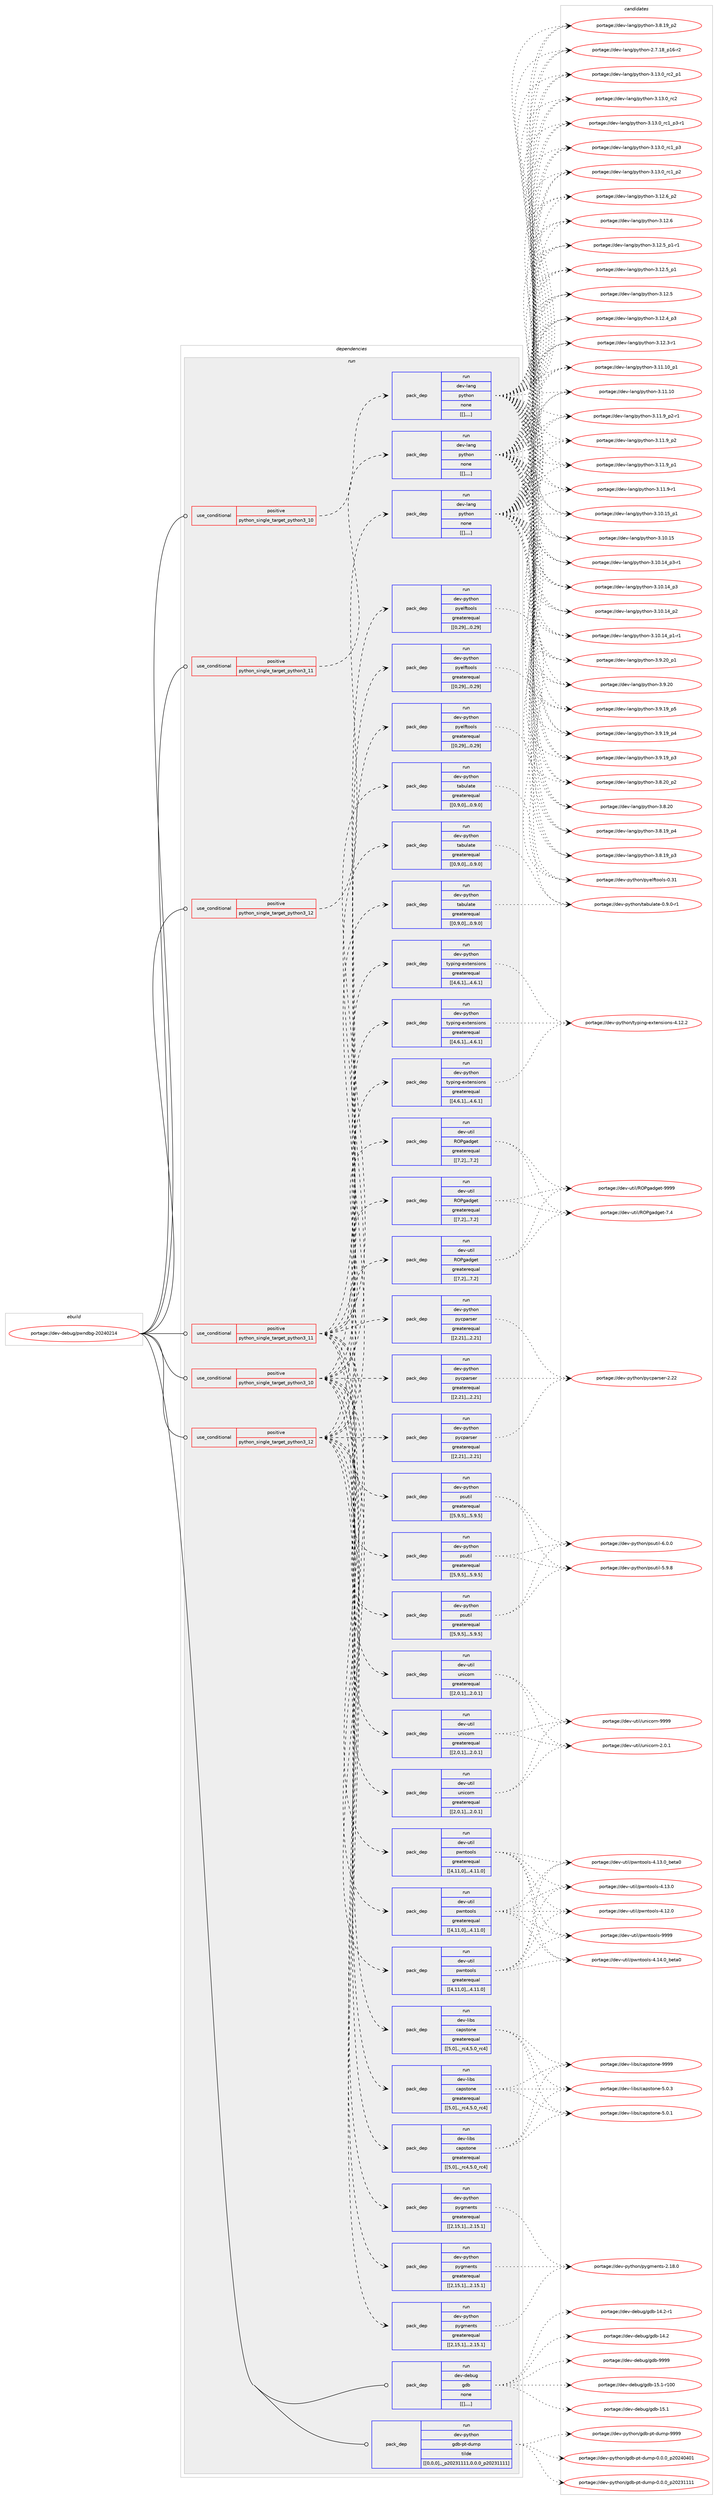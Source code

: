 digraph prolog {

# *************
# Graph options
# *************

newrank=true;
concentrate=true;
compound=true;
graph [rankdir=LR,fontname=Helvetica,fontsize=10,ranksep=1.5];#, ranksep=2.5, nodesep=0.2];
edge  [arrowhead=vee];
node  [fontname=Helvetica,fontsize=10];

# **********
# The ebuild
# **********

subgraph cluster_leftcol {
color=gray;
label=<<i>ebuild</i>>;
id [label="portage://dev-debug/pwndbg-20240214", color=red, width=4, href="../dev-debug/pwndbg-20240214.svg"];
}

# ****************
# The dependencies
# ****************

subgraph cluster_midcol {
color=gray;
label=<<i>dependencies</i>>;
subgraph cluster_compile {
fillcolor="#eeeeee";
style=filled;
label=<<i>compile</i>>;
}
subgraph cluster_compileandrun {
fillcolor="#eeeeee";
style=filled;
label=<<i>compile and run</i>>;
}
subgraph cluster_run {
fillcolor="#eeeeee";
style=filled;
label=<<i>run</i>>;
subgraph cond19862 {
dependency72910 [label=<<TABLE BORDER="0" CELLBORDER="1" CELLSPACING="0" CELLPADDING="4"><TR><TD ROWSPAN="3" CELLPADDING="10">use_conditional</TD></TR><TR><TD>positive</TD></TR><TR><TD>python_single_target_python3_10</TD></TR></TABLE>>, shape=none, color=red];
subgraph pack52104 {
dependency72911 [label=<<TABLE BORDER="0" CELLBORDER="1" CELLSPACING="0" CELLPADDING="4" WIDTH="220"><TR><TD ROWSPAN="6" CELLPADDING="30">pack_dep</TD></TR><TR><TD WIDTH="110">run</TD></TR><TR><TD>dev-lang</TD></TR><TR><TD>python</TD></TR><TR><TD>none</TD></TR><TR><TD>[[],,,,]</TD></TR></TABLE>>, shape=none, color=blue];
}
dependency72910:e -> dependency72911:w [weight=20,style="dashed",arrowhead="vee"];
}
id:e -> dependency72910:w [weight=20,style="solid",arrowhead="odot"];
subgraph cond19863 {
dependency72912 [label=<<TABLE BORDER="0" CELLBORDER="1" CELLSPACING="0" CELLPADDING="4"><TR><TD ROWSPAN="3" CELLPADDING="10">use_conditional</TD></TR><TR><TD>positive</TD></TR><TR><TD>python_single_target_python3_10</TD></TR></TABLE>>, shape=none, color=red];
subgraph pack52105 {
dependency72913 [label=<<TABLE BORDER="0" CELLBORDER="1" CELLSPACING="0" CELLPADDING="4" WIDTH="220"><TR><TD ROWSPAN="6" CELLPADDING="30">pack_dep</TD></TR><TR><TD WIDTH="110">run</TD></TR><TR><TD>dev-libs</TD></TR><TR><TD>capstone</TD></TR><TR><TD>greaterequal</TD></TR><TR><TD>[[5,0],,_rc4,5.0_rc4]</TD></TR></TABLE>>, shape=none, color=blue];
}
dependency72912:e -> dependency72913:w [weight=20,style="dashed",arrowhead="vee"];
subgraph pack52106 {
dependency72914 [label=<<TABLE BORDER="0" CELLBORDER="1" CELLSPACING="0" CELLPADDING="4" WIDTH="220"><TR><TD ROWSPAN="6" CELLPADDING="30">pack_dep</TD></TR><TR><TD WIDTH="110">run</TD></TR><TR><TD>dev-python</TD></TR><TR><TD>psutil</TD></TR><TR><TD>greaterequal</TD></TR><TR><TD>[[5,9,5],,,5.9.5]</TD></TR></TABLE>>, shape=none, color=blue];
}
dependency72912:e -> dependency72914:w [weight=20,style="dashed",arrowhead="vee"];
subgraph pack52107 {
dependency72915 [label=<<TABLE BORDER="0" CELLBORDER="1" CELLSPACING="0" CELLPADDING="4" WIDTH="220"><TR><TD ROWSPAN="6" CELLPADDING="30">pack_dep</TD></TR><TR><TD WIDTH="110">run</TD></TR><TR><TD>dev-python</TD></TR><TR><TD>pycparser</TD></TR><TR><TD>greaterequal</TD></TR><TR><TD>[[2,21],,,2.21]</TD></TR></TABLE>>, shape=none, color=blue];
}
dependency72912:e -> dependency72915:w [weight=20,style="dashed",arrowhead="vee"];
subgraph pack52108 {
dependency72916 [label=<<TABLE BORDER="0" CELLBORDER="1" CELLSPACING="0" CELLPADDING="4" WIDTH="220"><TR><TD ROWSPAN="6" CELLPADDING="30">pack_dep</TD></TR><TR><TD WIDTH="110">run</TD></TR><TR><TD>dev-python</TD></TR><TR><TD>pyelftools</TD></TR><TR><TD>greaterequal</TD></TR><TR><TD>[[0,29],,,0.29]</TD></TR></TABLE>>, shape=none, color=blue];
}
dependency72912:e -> dependency72916:w [weight=20,style="dashed",arrowhead="vee"];
subgraph pack52109 {
dependency72917 [label=<<TABLE BORDER="0" CELLBORDER="1" CELLSPACING="0" CELLPADDING="4" WIDTH="220"><TR><TD ROWSPAN="6" CELLPADDING="30">pack_dep</TD></TR><TR><TD WIDTH="110">run</TD></TR><TR><TD>dev-python</TD></TR><TR><TD>pygments</TD></TR><TR><TD>greaterequal</TD></TR><TR><TD>[[2,15,1],,,2.15.1]</TD></TR></TABLE>>, shape=none, color=blue];
}
dependency72912:e -> dependency72917:w [weight=20,style="dashed",arrowhead="vee"];
subgraph pack52110 {
dependency72918 [label=<<TABLE BORDER="0" CELLBORDER="1" CELLSPACING="0" CELLPADDING="4" WIDTH="220"><TR><TD ROWSPAN="6" CELLPADDING="30">pack_dep</TD></TR><TR><TD WIDTH="110">run</TD></TR><TR><TD>dev-python</TD></TR><TR><TD>tabulate</TD></TR><TR><TD>greaterequal</TD></TR><TR><TD>[[0,9,0],,,0.9.0]</TD></TR></TABLE>>, shape=none, color=blue];
}
dependency72912:e -> dependency72918:w [weight=20,style="dashed",arrowhead="vee"];
subgraph pack52111 {
dependency72919 [label=<<TABLE BORDER="0" CELLBORDER="1" CELLSPACING="0" CELLPADDING="4" WIDTH="220"><TR><TD ROWSPAN="6" CELLPADDING="30">pack_dep</TD></TR><TR><TD WIDTH="110">run</TD></TR><TR><TD>dev-python</TD></TR><TR><TD>typing-extensions</TD></TR><TR><TD>greaterequal</TD></TR><TR><TD>[[4,6,1],,,4.6.1]</TD></TR></TABLE>>, shape=none, color=blue];
}
dependency72912:e -> dependency72919:w [weight=20,style="dashed",arrowhead="vee"];
subgraph pack52112 {
dependency72920 [label=<<TABLE BORDER="0" CELLBORDER="1" CELLSPACING="0" CELLPADDING="4" WIDTH="220"><TR><TD ROWSPAN="6" CELLPADDING="30">pack_dep</TD></TR><TR><TD WIDTH="110">run</TD></TR><TR><TD>dev-util</TD></TR><TR><TD>pwntools</TD></TR><TR><TD>greaterequal</TD></TR><TR><TD>[[4,11,0],,,4.11.0]</TD></TR></TABLE>>, shape=none, color=blue];
}
dependency72912:e -> dependency72920:w [weight=20,style="dashed",arrowhead="vee"];
subgraph pack52113 {
dependency72921 [label=<<TABLE BORDER="0" CELLBORDER="1" CELLSPACING="0" CELLPADDING="4" WIDTH="220"><TR><TD ROWSPAN="6" CELLPADDING="30">pack_dep</TD></TR><TR><TD WIDTH="110">run</TD></TR><TR><TD>dev-util</TD></TR><TR><TD>ROPgadget</TD></TR><TR><TD>greaterequal</TD></TR><TR><TD>[[7,2],,,7.2]</TD></TR></TABLE>>, shape=none, color=blue];
}
dependency72912:e -> dependency72921:w [weight=20,style="dashed",arrowhead="vee"];
subgraph pack52114 {
dependency72922 [label=<<TABLE BORDER="0" CELLBORDER="1" CELLSPACING="0" CELLPADDING="4" WIDTH="220"><TR><TD ROWSPAN="6" CELLPADDING="30">pack_dep</TD></TR><TR><TD WIDTH="110">run</TD></TR><TR><TD>dev-util</TD></TR><TR><TD>unicorn</TD></TR><TR><TD>greaterequal</TD></TR><TR><TD>[[2,0,1],,,2.0.1]</TD></TR></TABLE>>, shape=none, color=blue];
}
dependency72912:e -> dependency72922:w [weight=20,style="dashed",arrowhead="vee"];
}
id:e -> dependency72912:w [weight=20,style="solid",arrowhead="odot"];
subgraph cond19864 {
dependency72923 [label=<<TABLE BORDER="0" CELLBORDER="1" CELLSPACING="0" CELLPADDING="4"><TR><TD ROWSPAN="3" CELLPADDING="10">use_conditional</TD></TR><TR><TD>positive</TD></TR><TR><TD>python_single_target_python3_11</TD></TR></TABLE>>, shape=none, color=red];
subgraph pack52115 {
dependency72924 [label=<<TABLE BORDER="0" CELLBORDER="1" CELLSPACING="0" CELLPADDING="4" WIDTH="220"><TR><TD ROWSPAN="6" CELLPADDING="30">pack_dep</TD></TR><TR><TD WIDTH="110">run</TD></TR><TR><TD>dev-lang</TD></TR><TR><TD>python</TD></TR><TR><TD>none</TD></TR><TR><TD>[[],,,,]</TD></TR></TABLE>>, shape=none, color=blue];
}
dependency72923:e -> dependency72924:w [weight=20,style="dashed",arrowhead="vee"];
}
id:e -> dependency72923:w [weight=20,style="solid",arrowhead="odot"];
subgraph cond19865 {
dependency72925 [label=<<TABLE BORDER="0" CELLBORDER="1" CELLSPACING="0" CELLPADDING="4"><TR><TD ROWSPAN="3" CELLPADDING="10">use_conditional</TD></TR><TR><TD>positive</TD></TR><TR><TD>python_single_target_python3_11</TD></TR></TABLE>>, shape=none, color=red];
subgraph pack52116 {
dependency72926 [label=<<TABLE BORDER="0" CELLBORDER="1" CELLSPACING="0" CELLPADDING="4" WIDTH="220"><TR><TD ROWSPAN="6" CELLPADDING="30">pack_dep</TD></TR><TR><TD WIDTH="110">run</TD></TR><TR><TD>dev-libs</TD></TR><TR><TD>capstone</TD></TR><TR><TD>greaterequal</TD></TR><TR><TD>[[5,0],,_rc4,5.0_rc4]</TD></TR></TABLE>>, shape=none, color=blue];
}
dependency72925:e -> dependency72926:w [weight=20,style="dashed",arrowhead="vee"];
subgraph pack52117 {
dependency72927 [label=<<TABLE BORDER="0" CELLBORDER="1" CELLSPACING="0" CELLPADDING="4" WIDTH="220"><TR><TD ROWSPAN="6" CELLPADDING="30">pack_dep</TD></TR><TR><TD WIDTH="110">run</TD></TR><TR><TD>dev-python</TD></TR><TR><TD>psutil</TD></TR><TR><TD>greaterequal</TD></TR><TR><TD>[[5,9,5],,,5.9.5]</TD></TR></TABLE>>, shape=none, color=blue];
}
dependency72925:e -> dependency72927:w [weight=20,style="dashed",arrowhead="vee"];
subgraph pack52118 {
dependency72928 [label=<<TABLE BORDER="0" CELLBORDER="1" CELLSPACING="0" CELLPADDING="4" WIDTH="220"><TR><TD ROWSPAN="6" CELLPADDING="30">pack_dep</TD></TR><TR><TD WIDTH="110">run</TD></TR><TR><TD>dev-python</TD></TR><TR><TD>pycparser</TD></TR><TR><TD>greaterequal</TD></TR><TR><TD>[[2,21],,,2.21]</TD></TR></TABLE>>, shape=none, color=blue];
}
dependency72925:e -> dependency72928:w [weight=20,style="dashed",arrowhead="vee"];
subgraph pack52119 {
dependency72929 [label=<<TABLE BORDER="0" CELLBORDER="1" CELLSPACING="0" CELLPADDING="4" WIDTH="220"><TR><TD ROWSPAN="6" CELLPADDING="30">pack_dep</TD></TR><TR><TD WIDTH="110">run</TD></TR><TR><TD>dev-python</TD></TR><TR><TD>pyelftools</TD></TR><TR><TD>greaterequal</TD></TR><TR><TD>[[0,29],,,0.29]</TD></TR></TABLE>>, shape=none, color=blue];
}
dependency72925:e -> dependency72929:w [weight=20,style="dashed",arrowhead="vee"];
subgraph pack52120 {
dependency72930 [label=<<TABLE BORDER="0" CELLBORDER="1" CELLSPACING="0" CELLPADDING="4" WIDTH="220"><TR><TD ROWSPAN="6" CELLPADDING="30">pack_dep</TD></TR><TR><TD WIDTH="110">run</TD></TR><TR><TD>dev-python</TD></TR><TR><TD>pygments</TD></TR><TR><TD>greaterequal</TD></TR><TR><TD>[[2,15,1],,,2.15.1]</TD></TR></TABLE>>, shape=none, color=blue];
}
dependency72925:e -> dependency72930:w [weight=20,style="dashed",arrowhead="vee"];
subgraph pack52121 {
dependency72931 [label=<<TABLE BORDER="0" CELLBORDER="1" CELLSPACING="0" CELLPADDING="4" WIDTH="220"><TR><TD ROWSPAN="6" CELLPADDING="30">pack_dep</TD></TR><TR><TD WIDTH="110">run</TD></TR><TR><TD>dev-python</TD></TR><TR><TD>tabulate</TD></TR><TR><TD>greaterequal</TD></TR><TR><TD>[[0,9,0],,,0.9.0]</TD></TR></TABLE>>, shape=none, color=blue];
}
dependency72925:e -> dependency72931:w [weight=20,style="dashed",arrowhead="vee"];
subgraph pack52122 {
dependency72932 [label=<<TABLE BORDER="0" CELLBORDER="1" CELLSPACING="0" CELLPADDING="4" WIDTH="220"><TR><TD ROWSPAN="6" CELLPADDING="30">pack_dep</TD></TR><TR><TD WIDTH="110">run</TD></TR><TR><TD>dev-python</TD></TR><TR><TD>typing-extensions</TD></TR><TR><TD>greaterequal</TD></TR><TR><TD>[[4,6,1],,,4.6.1]</TD></TR></TABLE>>, shape=none, color=blue];
}
dependency72925:e -> dependency72932:w [weight=20,style="dashed",arrowhead="vee"];
subgraph pack52123 {
dependency72933 [label=<<TABLE BORDER="0" CELLBORDER="1" CELLSPACING="0" CELLPADDING="4" WIDTH="220"><TR><TD ROWSPAN="6" CELLPADDING="30">pack_dep</TD></TR><TR><TD WIDTH="110">run</TD></TR><TR><TD>dev-util</TD></TR><TR><TD>pwntools</TD></TR><TR><TD>greaterequal</TD></TR><TR><TD>[[4,11,0],,,4.11.0]</TD></TR></TABLE>>, shape=none, color=blue];
}
dependency72925:e -> dependency72933:w [weight=20,style="dashed",arrowhead="vee"];
subgraph pack52124 {
dependency72934 [label=<<TABLE BORDER="0" CELLBORDER="1" CELLSPACING="0" CELLPADDING="4" WIDTH="220"><TR><TD ROWSPAN="6" CELLPADDING="30">pack_dep</TD></TR><TR><TD WIDTH="110">run</TD></TR><TR><TD>dev-util</TD></TR><TR><TD>ROPgadget</TD></TR><TR><TD>greaterequal</TD></TR><TR><TD>[[7,2],,,7.2]</TD></TR></TABLE>>, shape=none, color=blue];
}
dependency72925:e -> dependency72934:w [weight=20,style="dashed",arrowhead="vee"];
subgraph pack52125 {
dependency72935 [label=<<TABLE BORDER="0" CELLBORDER="1" CELLSPACING="0" CELLPADDING="4" WIDTH="220"><TR><TD ROWSPAN="6" CELLPADDING="30">pack_dep</TD></TR><TR><TD WIDTH="110">run</TD></TR><TR><TD>dev-util</TD></TR><TR><TD>unicorn</TD></TR><TR><TD>greaterequal</TD></TR><TR><TD>[[2,0,1],,,2.0.1]</TD></TR></TABLE>>, shape=none, color=blue];
}
dependency72925:e -> dependency72935:w [weight=20,style="dashed",arrowhead="vee"];
}
id:e -> dependency72925:w [weight=20,style="solid",arrowhead="odot"];
subgraph cond19866 {
dependency72936 [label=<<TABLE BORDER="0" CELLBORDER="1" CELLSPACING="0" CELLPADDING="4"><TR><TD ROWSPAN="3" CELLPADDING="10">use_conditional</TD></TR><TR><TD>positive</TD></TR><TR><TD>python_single_target_python3_12</TD></TR></TABLE>>, shape=none, color=red];
subgraph pack52126 {
dependency72937 [label=<<TABLE BORDER="0" CELLBORDER="1" CELLSPACING="0" CELLPADDING="4" WIDTH="220"><TR><TD ROWSPAN="6" CELLPADDING="30">pack_dep</TD></TR><TR><TD WIDTH="110">run</TD></TR><TR><TD>dev-lang</TD></TR><TR><TD>python</TD></TR><TR><TD>none</TD></TR><TR><TD>[[],,,,]</TD></TR></TABLE>>, shape=none, color=blue];
}
dependency72936:e -> dependency72937:w [weight=20,style="dashed",arrowhead="vee"];
}
id:e -> dependency72936:w [weight=20,style="solid",arrowhead="odot"];
subgraph cond19867 {
dependency72938 [label=<<TABLE BORDER="0" CELLBORDER="1" CELLSPACING="0" CELLPADDING="4"><TR><TD ROWSPAN="3" CELLPADDING="10">use_conditional</TD></TR><TR><TD>positive</TD></TR><TR><TD>python_single_target_python3_12</TD></TR></TABLE>>, shape=none, color=red];
subgraph pack52127 {
dependency72939 [label=<<TABLE BORDER="0" CELLBORDER="1" CELLSPACING="0" CELLPADDING="4" WIDTH="220"><TR><TD ROWSPAN="6" CELLPADDING="30">pack_dep</TD></TR><TR><TD WIDTH="110">run</TD></TR><TR><TD>dev-libs</TD></TR><TR><TD>capstone</TD></TR><TR><TD>greaterequal</TD></TR><TR><TD>[[5,0],,_rc4,5.0_rc4]</TD></TR></TABLE>>, shape=none, color=blue];
}
dependency72938:e -> dependency72939:w [weight=20,style="dashed",arrowhead="vee"];
subgraph pack52128 {
dependency72940 [label=<<TABLE BORDER="0" CELLBORDER="1" CELLSPACING="0" CELLPADDING="4" WIDTH="220"><TR><TD ROWSPAN="6" CELLPADDING="30">pack_dep</TD></TR><TR><TD WIDTH="110">run</TD></TR><TR><TD>dev-python</TD></TR><TR><TD>psutil</TD></TR><TR><TD>greaterequal</TD></TR><TR><TD>[[5,9,5],,,5.9.5]</TD></TR></TABLE>>, shape=none, color=blue];
}
dependency72938:e -> dependency72940:w [weight=20,style="dashed",arrowhead="vee"];
subgraph pack52129 {
dependency72941 [label=<<TABLE BORDER="0" CELLBORDER="1" CELLSPACING="0" CELLPADDING="4" WIDTH="220"><TR><TD ROWSPAN="6" CELLPADDING="30">pack_dep</TD></TR><TR><TD WIDTH="110">run</TD></TR><TR><TD>dev-python</TD></TR><TR><TD>pycparser</TD></TR><TR><TD>greaterequal</TD></TR><TR><TD>[[2,21],,,2.21]</TD></TR></TABLE>>, shape=none, color=blue];
}
dependency72938:e -> dependency72941:w [weight=20,style="dashed",arrowhead="vee"];
subgraph pack52130 {
dependency72942 [label=<<TABLE BORDER="0" CELLBORDER="1" CELLSPACING="0" CELLPADDING="4" WIDTH="220"><TR><TD ROWSPAN="6" CELLPADDING="30">pack_dep</TD></TR><TR><TD WIDTH="110">run</TD></TR><TR><TD>dev-python</TD></TR><TR><TD>pyelftools</TD></TR><TR><TD>greaterequal</TD></TR><TR><TD>[[0,29],,,0.29]</TD></TR></TABLE>>, shape=none, color=blue];
}
dependency72938:e -> dependency72942:w [weight=20,style="dashed",arrowhead="vee"];
subgraph pack52131 {
dependency72943 [label=<<TABLE BORDER="0" CELLBORDER="1" CELLSPACING="0" CELLPADDING="4" WIDTH="220"><TR><TD ROWSPAN="6" CELLPADDING="30">pack_dep</TD></TR><TR><TD WIDTH="110">run</TD></TR><TR><TD>dev-python</TD></TR><TR><TD>pygments</TD></TR><TR><TD>greaterequal</TD></TR><TR><TD>[[2,15,1],,,2.15.1]</TD></TR></TABLE>>, shape=none, color=blue];
}
dependency72938:e -> dependency72943:w [weight=20,style="dashed",arrowhead="vee"];
subgraph pack52132 {
dependency72944 [label=<<TABLE BORDER="0" CELLBORDER="1" CELLSPACING="0" CELLPADDING="4" WIDTH="220"><TR><TD ROWSPAN="6" CELLPADDING="30">pack_dep</TD></TR><TR><TD WIDTH="110">run</TD></TR><TR><TD>dev-python</TD></TR><TR><TD>tabulate</TD></TR><TR><TD>greaterequal</TD></TR><TR><TD>[[0,9,0],,,0.9.0]</TD></TR></TABLE>>, shape=none, color=blue];
}
dependency72938:e -> dependency72944:w [weight=20,style="dashed",arrowhead="vee"];
subgraph pack52133 {
dependency72945 [label=<<TABLE BORDER="0" CELLBORDER="1" CELLSPACING="0" CELLPADDING="4" WIDTH="220"><TR><TD ROWSPAN="6" CELLPADDING="30">pack_dep</TD></TR><TR><TD WIDTH="110">run</TD></TR><TR><TD>dev-python</TD></TR><TR><TD>typing-extensions</TD></TR><TR><TD>greaterequal</TD></TR><TR><TD>[[4,6,1],,,4.6.1]</TD></TR></TABLE>>, shape=none, color=blue];
}
dependency72938:e -> dependency72945:w [weight=20,style="dashed",arrowhead="vee"];
subgraph pack52134 {
dependency72946 [label=<<TABLE BORDER="0" CELLBORDER="1" CELLSPACING="0" CELLPADDING="4" WIDTH="220"><TR><TD ROWSPAN="6" CELLPADDING="30">pack_dep</TD></TR><TR><TD WIDTH="110">run</TD></TR><TR><TD>dev-util</TD></TR><TR><TD>pwntools</TD></TR><TR><TD>greaterequal</TD></TR><TR><TD>[[4,11,0],,,4.11.0]</TD></TR></TABLE>>, shape=none, color=blue];
}
dependency72938:e -> dependency72946:w [weight=20,style="dashed",arrowhead="vee"];
subgraph pack52135 {
dependency72947 [label=<<TABLE BORDER="0" CELLBORDER="1" CELLSPACING="0" CELLPADDING="4" WIDTH="220"><TR><TD ROWSPAN="6" CELLPADDING="30">pack_dep</TD></TR><TR><TD WIDTH="110">run</TD></TR><TR><TD>dev-util</TD></TR><TR><TD>ROPgadget</TD></TR><TR><TD>greaterequal</TD></TR><TR><TD>[[7,2],,,7.2]</TD></TR></TABLE>>, shape=none, color=blue];
}
dependency72938:e -> dependency72947:w [weight=20,style="dashed",arrowhead="vee"];
subgraph pack52136 {
dependency72948 [label=<<TABLE BORDER="0" CELLBORDER="1" CELLSPACING="0" CELLPADDING="4" WIDTH="220"><TR><TD ROWSPAN="6" CELLPADDING="30">pack_dep</TD></TR><TR><TD WIDTH="110">run</TD></TR><TR><TD>dev-util</TD></TR><TR><TD>unicorn</TD></TR><TR><TD>greaterequal</TD></TR><TR><TD>[[2,0,1],,,2.0.1]</TD></TR></TABLE>>, shape=none, color=blue];
}
dependency72938:e -> dependency72948:w [weight=20,style="dashed",arrowhead="vee"];
}
id:e -> dependency72938:w [weight=20,style="solid",arrowhead="odot"];
subgraph pack52137 {
dependency72949 [label=<<TABLE BORDER="0" CELLBORDER="1" CELLSPACING="0" CELLPADDING="4" WIDTH="220"><TR><TD ROWSPAN="6" CELLPADDING="30">pack_dep</TD></TR><TR><TD WIDTH="110">run</TD></TR><TR><TD>dev-debug</TD></TR><TR><TD>gdb</TD></TR><TR><TD>none</TD></TR><TR><TD>[[],,,,]</TD></TR></TABLE>>, shape=none, color=blue];
}
id:e -> dependency72949:w [weight=20,style="solid",arrowhead="odot"];
subgraph pack52138 {
dependency72950 [label=<<TABLE BORDER="0" CELLBORDER="1" CELLSPACING="0" CELLPADDING="4" WIDTH="220"><TR><TD ROWSPAN="6" CELLPADDING="30">pack_dep</TD></TR><TR><TD WIDTH="110">run</TD></TR><TR><TD>dev-python</TD></TR><TR><TD>gdb-pt-dump</TD></TR><TR><TD>tilde</TD></TR><TR><TD>[[0,0,0],,_p20231111,0.0.0_p20231111]</TD></TR></TABLE>>, shape=none, color=blue];
}
id:e -> dependency72950:w [weight=20,style="solid",arrowhead="odot"];
}
}

# **************
# The candidates
# **************

subgraph cluster_choices {
rank=same;
color=gray;
label=<<i>candidates</i>>;

subgraph choice52104 {
color=black;
nodesep=1;
choice100101118451089711010347112121116104111110455146495146489511499509511249 [label="portage://dev-lang/python-3.13.0_rc2_p1", color=red, width=4,href="../dev-lang/python-3.13.0_rc2_p1.svg"];
choice10010111845108971101034711212111610411111045514649514648951149950 [label="portage://dev-lang/python-3.13.0_rc2", color=red, width=4,href="../dev-lang/python-3.13.0_rc2.svg"];
choice1001011184510897110103471121211161041111104551464951464895114994995112514511449 [label="portage://dev-lang/python-3.13.0_rc1_p3-r1", color=red, width=4,href="../dev-lang/python-3.13.0_rc1_p3-r1.svg"];
choice100101118451089711010347112121116104111110455146495146489511499499511251 [label="portage://dev-lang/python-3.13.0_rc1_p3", color=red, width=4,href="../dev-lang/python-3.13.0_rc1_p3.svg"];
choice100101118451089711010347112121116104111110455146495146489511499499511250 [label="portage://dev-lang/python-3.13.0_rc1_p2", color=red, width=4,href="../dev-lang/python-3.13.0_rc1_p2.svg"];
choice100101118451089711010347112121116104111110455146495046549511250 [label="portage://dev-lang/python-3.12.6_p2", color=red, width=4,href="../dev-lang/python-3.12.6_p2.svg"];
choice10010111845108971101034711212111610411111045514649504654 [label="portage://dev-lang/python-3.12.6", color=red, width=4,href="../dev-lang/python-3.12.6.svg"];
choice1001011184510897110103471121211161041111104551464950465395112494511449 [label="portage://dev-lang/python-3.12.5_p1-r1", color=red, width=4,href="../dev-lang/python-3.12.5_p1-r1.svg"];
choice100101118451089711010347112121116104111110455146495046539511249 [label="portage://dev-lang/python-3.12.5_p1", color=red, width=4,href="../dev-lang/python-3.12.5_p1.svg"];
choice10010111845108971101034711212111610411111045514649504653 [label="portage://dev-lang/python-3.12.5", color=red, width=4,href="../dev-lang/python-3.12.5.svg"];
choice100101118451089711010347112121116104111110455146495046529511251 [label="portage://dev-lang/python-3.12.4_p3", color=red, width=4,href="../dev-lang/python-3.12.4_p3.svg"];
choice100101118451089711010347112121116104111110455146495046514511449 [label="portage://dev-lang/python-3.12.3-r1", color=red, width=4,href="../dev-lang/python-3.12.3-r1.svg"];
choice10010111845108971101034711212111610411111045514649494649489511249 [label="portage://dev-lang/python-3.11.10_p1", color=red, width=4,href="../dev-lang/python-3.11.10_p1.svg"];
choice1001011184510897110103471121211161041111104551464949464948 [label="portage://dev-lang/python-3.11.10", color=red, width=4,href="../dev-lang/python-3.11.10.svg"];
choice1001011184510897110103471121211161041111104551464949465795112504511449 [label="portage://dev-lang/python-3.11.9_p2-r1", color=red, width=4,href="../dev-lang/python-3.11.9_p2-r1.svg"];
choice100101118451089711010347112121116104111110455146494946579511250 [label="portage://dev-lang/python-3.11.9_p2", color=red, width=4,href="../dev-lang/python-3.11.9_p2.svg"];
choice100101118451089711010347112121116104111110455146494946579511249 [label="portage://dev-lang/python-3.11.9_p1", color=red, width=4,href="../dev-lang/python-3.11.9_p1.svg"];
choice100101118451089711010347112121116104111110455146494946574511449 [label="portage://dev-lang/python-3.11.9-r1", color=red, width=4,href="../dev-lang/python-3.11.9-r1.svg"];
choice10010111845108971101034711212111610411111045514649484649539511249 [label="portage://dev-lang/python-3.10.15_p1", color=red, width=4,href="../dev-lang/python-3.10.15_p1.svg"];
choice1001011184510897110103471121211161041111104551464948464953 [label="portage://dev-lang/python-3.10.15", color=red, width=4,href="../dev-lang/python-3.10.15.svg"];
choice100101118451089711010347112121116104111110455146494846495295112514511449 [label="portage://dev-lang/python-3.10.14_p3-r1", color=red, width=4,href="../dev-lang/python-3.10.14_p3-r1.svg"];
choice10010111845108971101034711212111610411111045514649484649529511251 [label="portage://dev-lang/python-3.10.14_p3", color=red, width=4,href="../dev-lang/python-3.10.14_p3.svg"];
choice10010111845108971101034711212111610411111045514649484649529511250 [label="portage://dev-lang/python-3.10.14_p2", color=red, width=4,href="../dev-lang/python-3.10.14_p2.svg"];
choice100101118451089711010347112121116104111110455146494846495295112494511449 [label="portage://dev-lang/python-3.10.14_p1-r1", color=red, width=4,href="../dev-lang/python-3.10.14_p1-r1.svg"];
choice100101118451089711010347112121116104111110455146574650489511249 [label="portage://dev-lang/python-3.9.20_p1", color=red, width=4,href="../dev-lang/python-3.9.20_p1.svg"];
choice10010111845108971101034711212111610411111045514657465048 [label="portage://dev-lang/python-3.9.20", color=red, width=4,href="../dev-lang/python-3.9.20.svg"];
choice100101118451089711010347112121116104111110455146574649579511253 [label="portage://dev-lang/python-3.9.19_p5", color=red, width=4,href="../dev-lang/python-3.9.19_p5.svg"];
choice100101118451089711010347112121116104111110455146574649579511252 [label="portage://dev-lang/python-3.9.19_p4", color=red, width=4,href="../dev-lang/python-3.9.19_p4.svg"];
choice100101118451089711010347112121116104111110455146574649579511251 [label="portage://dev-lang/python-3.9.19_p3", color=red, width=4,href="../dev-lang/python-3.9.19_p3.svg"];
choice100101118451089711010347112121116104111110455146564650489511250 [label="portage://dev-lang/python-3.8.20_p2", color=red, width=4,href="../dev-lang/python-3.8.20_p2.svg"];
choice10010111845108971101034711212111610411111045514656465048 [label="portage://dev-lang/python-3.8.20", color=red, width=4,href="../dev-lang/python-3.8.20.svg"];
choice100101118451089711010347112121116104111110455146564649579511252 [label="portage://dev-lang/python-3.8.19_p4", color=red, width=4,href="../dev-lang/python-3.8.19_p4.svg"];
choice100101118451089711010347112121116104111110455146564649579511251 [label="portage://dev-lang/python-3.8.19_p3", color=red, width=4,href="../dev-lang/python-3.8.19_p3.svg"];
choice100101118451089711010347112121116104111110455146564649579511250 [label="portage://dev-lang/python-3.8.19_p2", color=red, width=4,href="../dev-lang/python-3.8.19_p2.svg"];
choice100101118451089711010347112121116104111110455046554649569511249544511450 [label="portage://dev-lang/python-2.7.18_p16-r2", color=red, width=4,href="../dev-lang/python-2.7.18_p16-r2.svg"];
dependency72911:e -> choice100101118451089711010347112121116104111110455146495146489511499509511249:w [style=dotted,weight="100"];
dependency72911:e -> choice10010111845108971101034711212111610411111045514649514648951149950:w [style=dotted,weight="100"];
dependency72911:e -> choice1001011184510897110103471121211161041111104551464951464895114994995112514511449:w [style=dotted,weight="100"];
dependency72911:e -> choice100101118451089711010347112121116104111110455146495146489511499499511251:w [style=dotted,weight="100"];
dependency72911:e -> choice100101118451089711010347112121116104111110455146495146489511499499511250:w [style=dotted,weight="100"];
dependency72911:e -> choice100101118451089711010347112121116104111110455146495046549511250:w [style=dotted,weight="100"];
dependency72911:e -> choice10010111845108971101034711212111610411111045514649504654:w [style=dotted,weight="100"];
dependency72911:e -> choice1001011184510897110103471121211161041111104551464950465395112494511449:w [style=dotted,weight="100"];
dependency72911:e -> choice100101118451089711010347112121116104111110455146495046539511249:w [style=dotted,weight="100"];
dependency72911:e -> choice10010111845108971101034711212111610411111045514649504653:w [style=dotted,weight="100"];
dependency72911:e -> choice100101118451089711010347112121116104111110455146495046529511251:w [style=dotted,weight="100"];
dependency72911:e -> choice100101118451089711010347112121116104111110455146495046514511449:w [style=dotted,weight="100"];
dependency72911:e -> choice10010111845108971101034711212111610411111045514649494649489511249:w [style=dotted,weight="100"];
dependency72911:e -> choice1001011184510897110103471121211161041111104551464949464948:w [style=dotted,weight="100"];
dependency72911:e -> choice1001011184510897110103471121211161041111104551464949465795112504511449:w [style=dotted,weight="100"];
dependency72911:e -> choice100101118451089711010347112121116104111110455146494946579511250:w [style=dotted,weight="100"];
dependency72911:e -> choice100101118451089711010347112121116104111110455146494946579511249:w [style=dotted,weight="100"];
dependency72911:e -> choice100101118451089711010347112121116104111110455146494946574511449:w [style=dotted,weight="100"];
dependency72911:e -> choice10010111845108971101034711212111610411111045514649484649539511249:w [style=dotted,weight="100"];
dependency72911:e -> choice1001011184510897110103471121211161041111104551464948464953:w [style=dotted,weight="100"];
dependency72911:e -> choice100101118451089711010347112121116104111110455146494846495295112514511449:w [style=dotted,weight="100"];
dependency72911:e -> choice10010111845108971101034711212111610411111045514649484649529511251:w [style=dotted,weight="100"];
dependency72911:e -> choice10010111845108971101034711212111610411111045514649484649529511250:w [style=dotted,weight="100"];
dependency72911:e -> choice100101118451089711010347112121116104111110455146494846495295112494511449:w [style=dotted,weight="100"];
dependency72911:e -> choice100101118451089711010347112121116104111110455146574650489511249:w [style=dotted,weight="100"];
dependency72911:e -> choice10010111845108971101034711212111610411111045514657465048:w [style=dotted,weight="100"];
dependency72911:e -> choice100101118451089711010347112121116104111110455146574649579511253:w [style=dotted,weight="100"];
dependency72911:e -> choice100101118451089711010347112121116104111110455146574649579511252:w [style=dotted,weight="100"];
dependency72911:e -> choice100101118451089711010347112121116104111110455146574649579511251:w [style=dotted,weight="100"];
dependency72911:e -> choice100101118451089711010347112121116104111110455146564650489511250:w [style=dotted,weight="100"];
dependency72911:e -> choice10010111845108971101034711212111610411111045514656465048:w [style=dotted,weight="100"];
dependency72911:e -> choice100101118451089711010347112121116104111110455146564649579511252:w [style=dotted,weight="100"];
dependency72911:e -> choice100101118451089711010347112121116104111110455146564649579511251:w [style=dotted,weight="100"];
dependency72911:e -> choice100101118451089711010347112121116104111110455146564649579511250:w [style=dotted,weight="100"];
dependency72911:e -> choice100101118451089711010347112121116104111110455046554649569511249544511450:w [style=dotted,weight="100"];
}
subgraph choice52105 {
color=black;
nodesep=1;
choice10010111845108105981154799971121151161111101014557575757 [label="portage://dev-libs/capstone-9999", color=red, width=4,href="../dev-libs/capstone-9999.svg"];
choice1001011184510810598115479997112115116111110101455346484651 [label="portage://dev-libs/capstone-5.0.3", color=red, width=4,href="../dev-libs/capstone-5.0.3.svg"];
choice1001011184510810598115479997112115116111110101455346484649 [label="portage://dev-libs/capstone-5.0.1", color=red, width=4,href="../dev-libs/capstone-5.0.1.svg"];
dependency72913:e -> choice10010111845108105981154799971121151161111101014557575757:w [style=dotted,weight="100"];
dependency72913:e -> choice1001011184510810598115479997112115116111110101455346484651:w [style=dotted,weight="100"];
dependency72913:e -> choice1001011184510810598115479997112115116111110101455346484649:w [style=dotted,weight="100"];
}
subgraph choice52106 {
color=black;
nodesep=1;
choice1001011184511212111610411111047112115117116105108455446484648 [label="portage://dev-python/psutil-6.0.0", color=red, width=4,href="../dev-python/psutil-6.0.0.svg"];
choice1001011184511212111610411111047112115117116105108455346574656 [label="portage://dev-python/psutil-5.9.8", color=red, width=4,href="../dev-python/psutil-5.9.8.svg"];
dependency72914:e -> choice1001011184511212111610411111047112115117116105108455446484648:w [style=dotted,weight="100"];
dependency72914:e -> choice1001011184511212111610411111047112115117116105108455346574656:w [style=dotted,weight="100"];
}
subgraph choice52107 {
color=black;
nodesep=1;
choice100101118451121211161041111104711212199112971141151011144550465050 [label="portage://dev-python/pycparser-2.22", color=red, width=4,href="../dev-python/pycparser-2.22.svg"];
dependency72915:e -> choice100101118451121211161041111104711212199112971141151011144550465050:w [style=dotted,weight="100"];
}
subgraph choice52108 {
color=black;
nodesep=1;
choice10010111845112121116104111110471121211011081021161111111081154548465149 [label="portage://dev-python/pyelftools-0.31", color=red, width=4,href="../dev-python/pyelftools-0.31.svg"];
dependency72916:e -> choice10010111845112121116104111110471121211011081021161111111081154548465149:w [style=dotted,weight="100"];
}
subgraph choice52109 {
color=black;
nodesep=1;
choice100101118451121211161041111104711212110310910111011611545504649564648 [label="portage://dev-python/pygments-2.18.0", color=red, width=4,href="../dev-python/pygments-2.18.0.svg"];
dependency72917:e -> choice100101118451121211161041111104711212110310910111011611545504649564648:w [style=dotted,weight="100"];
}
subgraph choice52110 {
color=black;
nodesep=1;
choice10010111845112121116104111110471169798117108971161014548465746484511449 [label="portage://dev-python/tabulate-0.9.0-r1", color=red, width=4,href="../dev-python/tabulate-0.9.0-r1.svg"];
dependency72918:e -> choice10010111845112121116104111110471169798117108971161014548465746484511449:w [style=dotted,weight="100"];
}
subgraph choice52111 {
color=black;
nodesep=1;
choice10010111845112121116104111110471161211121051101034510112011610111011510511111011545524649504650 [label="portage://dev-python/typing-extensions-4.12.2", color=red, width=4,href="../dev-python/typing-extensions-4.12.2.svg"];
dependency72919:e -> choice10010111845112121116104111110471161211121051101034510112011610111011510511111011545524649504650:w [style=dotted,weight="100"];
}
subgraph choice52112 {
color=black;
nodesep=1;
choice10010111845117116105108471121191101161111111081154557575757 [label="portage://dev-util/pwntools-9999", color=red, width=4,href="../dev-util/pwntools-9999.svg"];
choice10010111845117116105108471121191101161111111081154552464952464895981011169748 [label="portage://dev-util/pwntools-4.14.0_beta0", color=red, width=4,href="../dev-util/pwntools-4.14.0_beta0.svg"];
choice10010111845117116105108471121191101161111111081154552464951464895981011169748 [label="portage://dev-util/pwntools-4.13.0_beta0", color=red, width=4,href="../dev-util/pwntools-4.13.0_beta0.svg"];
choice100101118451171161051084711211911011611111110811545524649514648 [label="portage://dev-util/pwntools-4.13.0", color=red, width=4,href="../dev-util/pwntools-4.13.0.svg"];
choice100101118451171161051084711211911011611111110811545524649504648 [label="portage://dev-util/pwntools-4.12.0", color=red, width=4,href="../dev-util/pwntools-4.12.0.svg"];
dependency72920:e -> choice10010111845117116105108471121191101161111111081154557575757:w [style=dotted,weight="100"];
dependency72920:e -> choice10010111845117116105108471121191101161111111081154552464952464895981011169748:w [style=dotted,weight="100"];
dependency72920:e -> choice10010111845117116105108471121191101161111111081154552464951464895981011169748:w [style=dotted,weight="100"];
dependency72920:e -> choice100101118451171161051084711211911011611111110811545524649514648:w [style=dotted,weight="100"];
dependency72920:e -> choice100101118451171161051084711211911011611111110811545524649504648:w [style=dotted,weight="100"];
}
subgraph choice52113 {
color=black;
nodesep=1;
choice1001011184511711610510847827980103971001031011164557575757 [label="portage://dev-util/ROPgadget-9999", color=red, width=4,href="../dev-util/ROPgadget-9999.svg"];
choice10010111845117116105108478279801039710010310111645554652 [label="portage://dev-util/ROPgadget-7.4", color=red, width=4,href="../dev-util/ROPgadget-7.4.svg"];
dependency72921:e -> choice1001011184511711610510847827980103971001031011164557575757:w [style=dotted,weight="100"];
dependency72921:e -> choice10010111845117116105108478279801039710010310111645554652:w [style=dotted,weight="100"];
}
subgraph choice52114 {
color=black;
nodesep=1;
choice1001011184511711610510847117110105991111141104557575757 [label="portage://dev-util/unicorn-9999", color=red, width=4,href="../dev-util/unicorn-9999.svg"];
choice100101118451171161051084711711010599111114110455046484649 [label="portage://dev-util/unicorn-2.0.1", color=red, width=4,href="../dev-util/unicorn-2.0.1.svg"];
dependency72922:e -> choice1001011184511711610510847117110105991111141104557575757:w [style=dotted,weight="100"];
dependency72922:e -> choice100101118451171161051084711711010599111114110455046484649:w [style=dotted,weight="100"];
}
subgraph choice52115 {
color=black;
nodesep=1;
choice100101118451089711010347112121116104111110455146495146489511499509511249 [label="portage://dev-lang/python-3.13.0_rc2_p1", color=red, width=4,href="../dev-lang/python-3.13.0_rc2_p1.svg"];
choice10010111845108971101034711212111610411111045514649514648951149950 [label="portage://dev-lang/python-3.13.0_rc2", color=red, width=4,href="../dev-lang/python-3.13.0_rc2.svg"];
choice1001011184510897110103471121211161041111104551464951464895114994995112514511449 [label="portage://dev-lang/python-3.13.0_rc1_p3-r1", color=red, width=4,href="../dev-lang/python-3.13.0_rc1_p3-r1.svg"];
choice100101118451089711010347112121116104111110455146495146489511499499511251 [label="portage://dev-lang/python-3.13.0_rc1_p3", color=red, width=4,href="../dev-lang/python-3.13.0_rc1_p3.svg"];
choice100101118451089711010347112121116104111110455146495146489511499499511250 [label="portage://dev-lang/python-3.13.0_rc1_p2", color=red, width=4,href="../dev-lang/python-3.13.0_rc1_p2.svg"];
choice100101118451089711010347112121116104111110455146495046549511250 [label="portage://dev-lang/python-3.12.6_p2", color=red, width=4,href="../dev-lang/python-3.12.6_p2.svg"];
choice10010111845108971101034711212111610411111045514649504654 [label="portage://dev-lang/python-3.12.6", color=red, width=4,href="../dev-lang/python-3.12.6.svg"];
choice1001011184510897110103471121211161041111104551464950465395112494511449 [label="portage://dev-lang/python-3.12.5_p1-r1", color=red, width=4,href="../dev-lang/python-3.12.5_p1-r1.svg"];
choice100101118451089711010347112121116104111110455146495046539511249 [label="portage://dev-lang/python-3.12.5_p1", color=red, width=4,href="../dev-lang/python-3.12.5_p1.svg"];
choice10010111845108971101034711212111610411111045514649504653 [label="portage://dev-lang/python-3.12.5", color=red, width=4,href="../dev-lang/python-3.12.5.svg"];
choice100101118451089711010347112121116104111110455146495046529511251 [label="portage://dev-lang/python-3.12.4_p3", color=red, width=4,href="../dev-lang/python-3.12.4_p3.svg"];
choice100101118451089711010347112121116104111110455146495046514511449 [label="portage://dev-lang/python-3.12.3-r1", color=red, width=4,href="../dev-lang/python-3.12.3-r1.svg"];
choice10010111845108971101034711212111610411111045514649494649489511249 [label="portage://dev-lang/python-3.11.10_p1", color=red, width=4,href="../dev-lang/python-3.11.10_p1.svg"];
choice1001011184510897110103471121211161041111104551464949464948 [label="portage://dev-lang/python-3.11.10", color=red, width=4,href="../dev-lang/python-3.11.10.svg"];
choice1001011184510897110103471121211161041111104551464949465795112504511449 [label="portage://dev-lang/python-3.11.9_p2-r1", color=red, width=4,href="../dev-lang/python-3.11.9_p2-r1.svg"];
choice100101118451089711010347112121116104111110455146494946579511250 [label="portage://dev-lang/python-3.11.9_p2", color=red, width=4,href="../dev-lang/python-3.11.9_p2.svg"];
choice100101118451089711010347112121116104111110455146494946579511249 [label="portage://dev-lang/python-3.11.9_p1", color=red, width=4,href="../dev-lang/python-3.11.9_p1.svg"];
choice100101118451089711010347112121116104111110455146494946574511449 [label="portage://dev-lang/python-3.11.9-r1", color=red, width=4,href="../dev-lang/python-3.11.9-r1.svg"];
choice10010111845108971101034711212111610411111045514649484649539511249 [label="portage://dev-lang/python-3.10.15_p1", color=red, width=4,href="../dev-lang/python-3.10.15_p1.svg"];
choice1001011184510897110103471121211161041111104551464948464953 [label="portage://dev-lang/python-3.10.15", color=red, width=4,href="../dev-lang/python-3.10.15.svg"];
choice100101118451089711010347112121116104111110455146494846495295112514511449 [label="portage://dev-lang/python-3.10.14_p3-r1", color=red, width=4,href="../dev-lang/python-3.10.14_p3-r1.svg"];
choice10010111845108971101034711212111610411111045514649484649529511251 [label="portage://dev-lang/python-3.10.14_p3", color=red, width=4,href="../dev-lang/python-3.10.14_p3.svg"];
choice10010111845108971101034711212111610411111045514649484649529511250 [label="portage://dev-lang/python-3.10.14_p2", color=red, width=4,href="../dev-lang/python-3.10.14_p2.svg"];
choice100101118451089711010347112121116104111110455146494846495295112494511449 [label="portage://dev-lang/python-3.10.14_p1-r1", color=red, width=4,href="../dev-lang/python-3.10.14_p1-r1.svg"];
choice100101118451089711010347112121116104111110455146574650489511249 [label="portage://dev-lang/python-3.9.20_p1", color=red, width=4,href="../dev-lang/python-3.9.20_p1.svg"];
choice10010111845108971101034711212111610411111045514657465048 [label="portage://dev-lang/python-3.9.20", color=red, width=4,href="../dev-lang/python-3.9.20.svg"];
choice100101118451089711010347112121116104111110455146574649579511253 [label="portage://dev-lang/python-3.9.19_p5", color=red, width=4,href="../dev-lang/python-3.9.19_p5.svg"];
choice100101118451089711010347112121116104111110455146574649579511252 [label="portage://dev-lang/python-3.9.19_p4", color=red, width=4,href="../dev-lang/python-3.9.19_p4.svg"];
choice100101118451089711010347112121116104111110455146574649579511251 [label="portage://dev-lang/python-3.9.19_p3", color=red, width=4,href="../dev-lang/python-3.9.19_p3.svg"];
choice100101118451089711010347112121116104111110455146564650489511250 [label="portage://dev-lang/python-3.8.20_p2", color=red, width=4,href="../dev-lang/python-3.8.20_p2.svg"];
choice10010111845108971101034711212111610411111045514656465048 [label="portage://dev-lang/python-3.8.20", color=red, width=4,href="../dev-lang/python-3.8.20.svg"];
choice100101118451089711010347112121116104111110455146564649579511252 [label="portage://dev-lang/python-3.8.19_p4", color=red, width=4,href="../dev-lang/python-3.8.19_p4.svg"];
choice100101118451089711010347112121116104111110455146564649579511251 [label="portage://dev-lang/python-3.8.19_p3", color=red, width=4,href="../dev-lang/python-3.8.19_p3.svg"];
choice100101118451089711010347112121116104111110455146564649579511250 [label="portage://dev-lang/python-3.8.19_p2", color=red, width=4,href="../dev-lang/python-3.8.19_p2.svg"];
choice100101118451089711010347112121116104111110455046554649569511249544511450 [label="portage://dev-lang/python-2.7.18_p16-r2", color=red, width=4,href="../dev-lang/python-2.7.18_p16-r2.svg"];
dependency72924:e -> choice100101118451089711010347112121116104111110455146495146489511499509511249:w [style=dotted,weight="100"];
dependency72924:e -> choice10010111845108971101034711212111610411111045514649514648951149950:w [style=dotted,weight="100"];
dependency72924:e -> choice1001011184510897110103471121211161041111104551464951464895114994995112514511449:w [style=dotted,weight="100"];
dependency72924:e -> choice100101118451089711010347112121116104111110455146495146489511499499511251:w [style=dotted,weight="100"];
dependency72924:e -> choice100101118451089711010347112121116104111110455146495146489511499499511250:w [style=dotted,weight="100"];
dependency72924:e -> choice100101118451089711010347112121116104111110455146495046549511250:w [style=dotted,weight="100"];
dependency72924:e -> choice10010111845108971101034711212111610411111045514649504654:w [style=dotted,weight="100"];
dependency72924:e -> choice1001011184510897110103471121211161041111104551464950465395112494511449:w [style=dotted,weight="100"];
dependency72924:e -> choice100101118451089711010347112121116104111110455146495046539511249:w [style=dotted,weight="100"];
dependency72924:e -> choice10010111845108971101034711212111610411111045514649504653:w [style=dotted,weight="100"];
dependency72924:e -> choice100101118451089711010347112121116104111110455146495046529511251:w [style=dotted,weight="100"];
dependency72924:e -> choice100101118451089711010347112121116104111110455146495046514511449:w [style=dotted,weight="100"];
dependency72924:e -> choice10010111845108971101034711212111610411111045514649494649489511249:w [style=dotted,weight="100"];
dependency72924:e -> choice1001011184510897110103471121211161041111104551464949464948:w [style=dotted,weight="100"];
dependency72924:e -> choice1001011184510897110103471121211161041111104551464949465795112504511449:w [style=dotted,weight="100"];
dependency72924:e -> choice100101118451089711010347112121116104111110455146494946579511250:w [style=dotted,weight="100"];
dependency72924:e -> choice100101118451089711010347112121116104111110455146494946579511249:w [style=dotted,weight="100"];
dependency72924:e -> choice100101118451089711010347112121116104111110455146494946574511449:w [style=dotted,weight="100"];
dependency72924:e -> choice10010111845108971101034711212111610411111045514649484649539511249:w [style=dotted,weight="100"];
dependency72924:e -> choice1001011184510897110103471121211161041111104551464948464953:w [style=dotted,weight="100"];
dependency72924:e -> choice100101118451089711010347112121116104111110455146494846495295112514511449:w [style=dotted,weight="100"];
dependency72924:e -> choice10010111845108971101034711212111610411111045514649484649529511251:w [style=dotted,weight="100"];
dependency72924:e -> choice10010111845108971101034711212111610411111045514649484649529511250:w [style=dotted,weight="100"];
dependency72924:e -> choice100101118451089711010347112121116104111110455146494846495295112494511449:w [style=dotted,weight="100"];
dependency72924:e -> choice100101118451089711010347112121116104111110455146574650489511249:w [style=dotted,weight="100"];
dependency72924:e -> choice10010111845108971101034711212111610411111045514657465048:w [style=dotted,weight="100"];
dependency72924:e -> choice100101118451089711010347112121116104111110455146574649579511253:w [style=dotted,weight="100"];
dependency72924:e -> choice100101118451089711010347112121116104111110455146574649579511252:w [style=dotted,weight="100"];
dependency72924:e -> choice100101118451089711010347112121116104111110455146574649579511251:w [style=dotted,weight="100"];
dependency72924:e -> choice100101118451089711010347112121116104111110455146564650489511250:w [style=dotted,weight="100"];
dependency72924:e -> choice10010111845108971101034711212111610411111045514656465048:w [style=dotted,weight="100"];
dependency72924:e -> choice100101118451089711010347112121116104111110455146564649579511252:w [style=dotted,weight="100"];
dependency72924:e -> choice100101118451089711010347112121116104111110455146564649579511251:w [style=dotted,weight="100"];
dependency72924:e -> choice100101118451089711010347112121116104111110455146564649579511250:w [style=dotted,weight="100"];
dependency72924:e -> choice100101118451089711010347112121116104111110455046554649569511249544511450:w [style=dotted,weight="100"];
}
subgraph choice52116 {
color=black;
nodesep=1;
choice10010111845108105981154799971121151161111101014557575757 [label="portage://dev-libs/capstone-9999", color=red, width=4,href="../dev-libs/capstone-9999.svg"];
choice1001011184510810598115479997112115116111110101455346484651 [label="portage://dev-libs/capstone-5.0.3", color=red, width=4,href="../dev-libs/capstone-5.0.3.svg"];
choice1001011184510810598115479997112115116111110101455346484649 [label="portage://dev-libs/capstone-5.0.1", color=red, width=4,href="../dev-libs/capstone-5.0.1.svg"];
dependency72926:e -> choice10010111845108105981154799971121151161111101014557575757:w [style=dotted,weight="100"];
dependency72926:e -> choice1001011184510810598115479997112115116111110101455346484651:w [style=dotted,weight="100"];
dependency72926:e -> choice1001011184510810598115479997112115116111110101455346484649:w [style=dotted,weight="100"];
}
subgraph choice52117 {
color=black;
nodesep=1;
choice1001011184511212111610411111047112115117116105108455446484648 [label="portage://dev-python/psutil-6.0.0", color=red, width=4,href="../dev-python/psutil-6.0.0.svg"];
choice1001011184511212111610411111047112115117116105108455346574656 [label="portage://dev-python/psutil-5.9.8", color=red, width=4,href="../dev-python/psutil-5.9.8.svg"];
dependency72927:e -> choice1001011184511212111610411111047112115117116105108455446484648:w [style=dotted,weight="100"];
dependency72927:e -> choice1001011184511212111610411111047112115117116105108455346574656:w [style=dotted,weight="100"];
}
subgraph choice52118 {
color=black;
nodesep=1;
choice100101118451121211161041111104711212199112971141151011144550465050 [label="portage://dev-python/pycparser-2.22", color=red, width=4,href="../dev-python/pycparser-2.22.svg"];
dependency72928:e -> choice100101118451121211161041111104711212199112971141151011144550465050:w [style=dotted,weight="100"];
}
subgraph choice52119 {
color=black;
nodesep=1;
choice10010111845112121116104111110471121211011081021161111111081154548465149 [label="portage://dev-python/pyelftools-0.31", color=red, width=4,href="../dev-python/pyelftools-0.31.svg"];
dependency72929:e -> choice10010111845112121116104111110471121211011081021161111111081154548465149:w [style=dotted,weight="100"];
}
subgraph choice52120 {
color=black;
nodesep=1;
choice100101118451121211161041111104711212110310910111011611545504649564648 [label="portage://dev-python/pygments-2.18.0", color=red, width=4,href="../dev-python/pygments-2.18.0.svg"];
dependency72930:e -> choice100101118451121211161041111104711212110310910111011611545504649564648:w [style=dotted,weight="100"];
}
subgraph choice52121 {
color=black;
nodesep=1;
choice10010111845112121116104111110471169798117108971161014548465746484511449 [label="portage://dev-python/tabulate-0.9.0-r1", color=red, width=4,href="../dev-python/tabulate-0.9.0-r1.svg"];
dependency72931:e -> choice10010111845112121116104111110471169798117108971161014548465746484511449:w [style=dotted,weight="100"];
}
subgraph choice52122 {
color=black;
nodesep=1;
choice10010111845112121116104111110471161211121051101034510112011610111011510511111011545524649504650 [label="portage://dev-python/typing-extensions-4.12.2", color=red, width=4,href="../dev-python/typing-extensions-4.12.2.svg"];
dependency72932:e -> choice10010111845112121116104111110471161211121051101034510112011610111011510511111011545524649504650:w [style=dotted,weight="100"];
}
subgraph choice52123 {
color=black;
nodesep=1;
choice10010111845117116105108471121191101161111111081154557575757 [label="portage://dev-util/pwntools-9999", color=red, width=4,href="../dev-util/pwntools-9999.svg"];
choice10010111845117116105108471121191101161111111081154552464952464895981011169748 [label="portage://dev-util/pwntools-4.14.0_beta0", color=red, width=4,href="../dev-util/pwntools-4.14.0_beta0.svg"];
choice10010111845117116105108471121191101161111111081154552464951464895981011169748 [label="portage://dev-util/pwntools-4.13.0_beta0", color=red, width=4,href="../dev-util/pwntools-4.13.0_beta0.svg"];
choice100101118451171161051084711211911011611111110811545524649514648 [label="portage://dev-util/pwntools-4.13.0", color=red, width=4,href="../dev-util/pwntools-4.13.0.svg"];
choice100101118451171161051084711211911011611111110811545524649504648 [label="portage://dev-util/pwntools-4.12.0", color=red, width=4,href="../dev-util/pwntools-4.12.0.svg"];
dependency72933:e -> choice10010111845117116105108471121191101161111111081154557575757:w [style=dotted,weight="100"];
dependency72933:e -> choice10010111845117116105108471121191101161111111081154552464952464895981011169748:w [style=dotted,weight="100"];
dependency72933:e -> choice10010111845117116105108471121191101161111111081154552464951464895981011169748:w [style=dotted,weight="100"];
dependency72933:e -> choice100101118451171161051084711211911011611111110811545524649514648:w [style=dotted,weight="100"];
dependency72933:e -> choice100101118451171161051084711211911011611111110811545524649504648:w [style=dotted,weight="100"];
}
subgraph choice52124 {
color=black;
nodesep=1;
choice1001011184511711610510847827980103971001031011164557575757 [label="portage://dev-util/ROPgadget-9999", color=red, width=4,href="../dev-util/ROPgadget-9999.svg"];
choice10010111845117116105108478279801039710010310111645554652 [label="portage://dev-util/ROPgadget-7.4", color=red, width=4,href="../dev-util/ROPgadget-7.4.svg"];
dependency72934:e -> choice1001011184511711610510847827980103971001031011164557575757:w [style=dotted,weight="100"];
dependency72934:e -> choice10010111845117116105108478279801039710010310111645554652:w [style=dotted,weight="100"];
}
subgraph choice52125 {
color=black;
nodesep=1;
choice1001011184511711610510847117110105991111141104557575757 [label="portage://dev-util/unicorn-9999", color=red, width=4,href="../dev-util/unicorn-9999.svg"];
choice100101118451171161051084711711010599111114110455046484649 [label="portage://dev-util/unicorn-2.0.1", color=red, width=4,href="../dev-util/unicorn-2.0.1.svg"];
dependency72935:e -> choice1001011184511711610510847117110105991111141104557575757:w [style=dotted,weight="100"];
dependency72935:e -> choice100101118451171161051084711711010599111114110455046484649:w [style=dotted,weight="100"];
}
subgraph choice52126 {
color=black;
nodesep=1;
choice100101118451089711010347112121116104111110455146495146489511499509511249 [label="portage://dev-lang/python-3.13.0_rc2_p1", color=red, width=4,href="../dev-lang/python-3.13.0_rc2_p1.svg"];
choice10010111845108971101034711212111610411111045514649514648951149950 [label="portage://dev-lang/python-3.13.0_rc2", color=red, width=4,href="../dev-lang/python-3.13.0_rc2.svg"];
choice1001011184510897110103471121211161041111104551464951464895114994995112514511449 [label="portage://dev-lang/python-3.13.0_rc1_p3-r1", color=red, width=4,href="../dev-lang/python-3.13.0_rc1_p3-r1.svg"];
choice100101118451089711010347112121116104111110455146495146489511499499511251 [label="portage://dev-lang/python-3.13.0_rc1_p3", color=red, width=4,href="../dev-lang/python-3.13.0_rc1_p3.svg"];
choice100101118451089711010347112121116104111110455146495146489511499499511250 [label="portage://dev-lang/python-3.13.0_rc1_p2", color=red, width=4,href="../dev-lang/python-3.13.0_rc1_p2.svg"];
choice100101118451089711010347112121116104111110455146495046549511250 [label="portage://dev-lang/python-3.12.6_p2", color=red, width=4,href="../dev-lang/python-3.12.6_p2.svg"];
choice10010111845108971101034711212111610411111045514649504654 [label="portage://dev-lang/python-3.12.6", color=red, width=4,href="../dev-lang/python-3.12.6.svg"];
choice1001011184510897110103471121211161041111104551464950465395112494511449 [label="portage://dev-lang/python-3.12.5_p1-r1", color=red, width=4,href="../dev-lang/python-3.12.5_p1-r1.svg"];
choice100101118451089711010347112121116104111110455146495046539511249 [label="portage://dev-lang/python-3.12.5_p1", color=red, width=4,href="../dev-lang/python-3.12.5_p1.svg"];
choice10010111845108971101034711212111610411111045514649504653 [label="portage://dev-lang/python-3.12.5", color=red, width=4,href="../dev-lang/python-3.12.5.svg"];
choice100101118451089711010347112121116104111110455146495046529511251 [label="portage://dev-lang/python-3.12.4_p3", color=red, width=4,href="../dev-lang/python-3.12.4_p3.svg"];
choice100101118451089711010347112121116104111110455146495046514511449 [label="portage://dev-lang/python-3.12.3-r1", color=red, width=4,href="../dev-lang/python-3.12.3-r1.svg"];
choice10010111845108971101034711212111610411111045514649494649489511249 [label="portage://dev-lang/python-3.11.10_p1", color=red, width=4,href="../dev-lang/python-3.11.10_p1.svg"];
choice1001011184510897110103471121211161041111104551464949464948 [label="portage://dev-lang/python-3.11.10", color=red, width=4,href="../dev-lang/python-3.11.10.svg"];
choice1001011184510897110103471121211161041111104551464949465795112504511449 [label="portage://dev-lang/python-3.11.9_p2-r1", color=red, width=4,href="../dev-lang/python-3.11.9_p2-r1.svg"];
choice100101118451089711010347112121116104111110455146494946579511250 [label="portage://dev-lang/python-3.11.9_p2", color=red, width=4,href="../dev-lang/python-3.11.9_p2.svg"];
choice100101118451089711010347112121116104111110455146494946579511249 [label="portage://dev-lang/python-3.11.9_p1", color=red, width=4,href="../dev-lang/python-3.11.9_p1.svg"];
choice100101118451089711010347112121116104111110455146494946574511449 [label="portage://dev-lang/python-3.11.9-r1", color=red, width=4,href="../dev-lang/python-3.11.9-r1.svg"];
choice10010111845108971101034711212111610411111045514649484649539511249 [label="portage://dev-lang/python-3.10.15_p1", color=red, width=4,href="../dev-lang/python-3.10.15_p1.svg"];
choice1001011184510897110103471121211161041111104551464948464953 [label="portage://dev-lang/python-3.10.15", color=red, width=4,href="../dev-lang/python-3.10.15.svg"];
choice100101118451089711010347112121116104111110455146494846495295112514511449 [label="portage://dev-lang/python-3.10.14_p3-r1", color=red, width=4,href="../dev-lang/python-3.10.14_p3-r1.svg"];
choice10010111845108971101034711212111610411111045514649484649529511251 [label="portage://dev-lang/python-3.10.14_p3", color=red, width=4,href="../dev-lang/python-3.10.14_p3.svg"];
choice10010111845108971101034711212111610411111045514649484649529511250 [label="portage://dev-lang/python-3.10.14_p2", color=red, width=4,href="../dev-lang/python-3.10.14_p2.svg"];
choice100101118451089711010347112121116104111110455146494846495295112494511449 [label="portage://dev-lang/python-3.10.14_p1-r1", color=red, width=4,href="../dev-lang/python-3.10.14_p1-r1.svg"];
choice100101118451089711010347112121116104111110455146574650489511249 [label="portage://dev-lang/python-3.9.20_p1", color=red, width=4,href="../dev-lang/python-3.9.20_p1.svg"];
choice10010111845108971101034711212111610411111045514657465048 [label="portage://dev-lang/python-3.9.20", color=red, width=4,href="../dev-lang/python-3.9.20.svg"];
choice100101118451089711010347112121116104111110455146574649579511253 [label="portage://dev-lang/python-3.9.19_p5", color=red, width=4,href="../dev-lang/python-3.9.19_p5.svg"];
choice100101118451089711010347112121116104111110455146574649579511252 [label="portage://dev-lang/python-3.9.19_p4", color=red, width=4,href="../dev-lang/python-3.9.19_p4.svg"];
choice100101118451089711010347112121116104111110455146574649579511251 [label="portage://dev-lang/python-3.9.19_p3", color=red, width=4,href="../dev-lang/python-3.9.19_p3.svg"];
choice100101118451089711010347112121116104111110455146564650489511250 [label="portage://dev-lang/python-3.8.20_p2", color=red, width=4,href="../dev-lang/python-3.8.20_p2.svg"];
choice10010111845108971101034711212111610411111045514656465048 [label="portage://dev-lang/python-3.8.20", color=red, width=4,href="../dev-lang/python-3.8.20.svg"];
choice100101118451089711010347112121116104111110455146564649579511252 [label="portage://dev-lang/python-3.8.19_p4", color=red, width=4,href="../dev-lang/python-3.8.19_p4.svg"];
choice100101118451089711010347112121116104111110455146564649579511251 [label="portage://dev-lang/python-3.8.19_p3", color=red, width=4,href="../dev-lang/python-3.8.19_p3.svg"];
choice100101118451089711010347112121116104111110455146564649579511250 [label="portage://dev-lang/python-3.8.19_p2", color=red, width=4,href="../dev-lang/python-3.8.19_p2.svg"];
choice100101118451089711010347112121116104111110455046554649569511249544511450 [label="portage://dev-lang/python-2.7.18_p16-r2", color=red, width=4,href="../dev-lang/python-2.7.18_p16-r2.svg"];
dependency72937:e -> choice100101118451089711010347112121116104111110455146495146489511499509511249:w [style=dotted,weight="100"];
dependency72937:e -> choice10010111845108971101034711212111610411111045514649514648951149950:w [style=dotted,weight="100"];
dependency72937:e -> choice1001011184510897110103471121211161041111104551464951464895114994995112514511449:w [style=dotted,weight="100"];
dependency72937:e -> choice100101118451089711010347112121116104111110455146495146489511499499511251:w [style=dotted,weight="100"];
dependency72937:e -> choice100101118451089711010347112121116104111110455146495146489511499499511250:w [style=dotted,weight="100"];
dependency72937:e -> choice100101118451089711010347112121116104111110455146495046549511250:w [style=dotted,weight="100"];
dependency72937:e -> choice10010111845108971101034711212111610411111045514649504654:w [style=dotted,weight="100"];
dependency72937:e -> choice1001011184510897110103471121211161041111104551464950465395112494511449:w [style=dotted,weight="100"];
dependency72937:e -> choice100101118451089711010347112121116104111110455146495046539511249:w [style=dotted,weight="100"];
dependency72937:e -> choice10010111845108971101034711212111610411111045514649504653:w [style=dotted,weight="100"];
dependency72937:e -> choice100101118451089711010347112121116104111110455146495046529511251:w [style=dotted,weight="100"];
dependency72937:e -> choice100101118451089711010347112121116104111110455146495046514511449:w [style=dotted,weight="100"];
dependency72937:e -> choice10010111845108971101034711212111610411111045514649494649489511249:w [style=dotted,weight="100"];
dependency72937:e -> choice1001011184510897110103471121211161041111104551464949464948:w [style=dotted,weight="100"];
dependency72937:e -> choice1001011184510897110103471121211161041111104551464949465795112504511449:w [style=dotted,weight="100"];
dependency72937:e -> choice100101118451089711010347112121116104111110455146494946579511250:w [style=dotted,weight="100"];
dependency72937:e -> choice100101118451089711010347112121116104111110455146494946579511249:w [style=dotted,weight="100"];
dependency72937:e -> choice100101118451089711010347112121116104111110455146494946574511449:w [style=dotted,weight="100"];
dependency72937:e -> choice10010111845108971101034711212111610411111045514649484649539511249:w [style=dotted,weight="100"];
dependency72937:e -> choice1001011184510897110103471121211161041111104551464948464953:w [style=dotted,weight="100"];
dependency72937:e -> choice100101118451089711010347112121116104111110455146494846495295112514511449:w [style=dotted,weight="100"];
dependency72937:e -> choice10010111845108971101034711212111610411111045514649484649529511251:w [style=dotted,weight="100"];
dependency72937:e -> choice10010111845108971101034711212111610411111045514649484649529511250:w [style=dotted,weight="100"];
dependency72937:e -> choice100101118451089711010347112121116104111110455146494846495295112494511449:w [style=dotted,weight="100"];
dependency72937:e -> choice100101118451089711010347112121116104111110455146574650489511249:w [style=dotted,weight="100"];
dependency72937:e -> choice10010111845108971101034711212111610411111045514657465048:w [style=dotted,weight="100"];
dependency72937:e -> choice100101118451089711010347112121116104111110455146574649579511253:w [style=dotted,weight="100"];
dependency72937:e -> choice100101118451089711010347112121116104111110455146574649579511252:w [style=dotted,weight="100"];
dependency72937:e -> choice100101118451089711010347112121116104111110455146574649579511251:w [style=dotted,weight="100"];
dependency72937:e -> choice100101118451089711010347112121116104111110455146564650489511250:w [style=dotted,weight="100"];
dependency72937:e -> choice10010111845108971101034711212111610411111045514656465048:w [style=dotted,weight="100"];
dependency72937:e -> choice100101118451089711010347112121116104111110455146564649579511252:w [style=dotted,weight="100"];
dependency72937:e -> choice100101118451089711010347112121116104111110455146564649579511251:w [style=dotted,weight="100"];
dependency72937:e -> choice100101118451089711010347112121116104111110455146564649579511250:w [style=dotted,weight="100"];
dependency72937:e -> choice100101118451089711010347112121116104111110455046554649569511249544511450:w [style=dotted,weight="100"];
}
subgraph choice52127 {
color=black;
nodesep=1;
choice10010111845108105981154799971121151161111101014557575757 [label="portage://dev-libs/capstone-9999", color=red, width=4,href="../dev-libs/capstone-9999.svg"];
choice1001011184510810598115479997112115116111110101455346484651 [label="portage://dev-libs/capstone-5.0.3", color=red, width=4,href="../dev-libs/capstone-5.0.3.svg"];
choice1001011184510810598115479997112115116111110101455346484649 [label="portage://dev-libs/capstone-5.0.1", color=red, width=4,href="../dev-libs/capstone-5.0.1.svg"];
dependency72939:e -> choice10010111845108105981154799971121151161111101014557575757:w [style=dotted,weight="100"];
dependency72939:e -> choice1001011184510810598115479997112115116111110101455346484651:w [style=dotted,weight="100"];
dependency72939:e -> choice1001011184510810598115479997112115116111110101455346484649:w [style=dotted,weight="100"];
}
subgraph choice52128 {
color=black;
nodesep=1;
choice1001011184511212111610411111047112115117116105108455446484648 [label="portage://dev-python/psutil-6.0.0", color=red, width=4,href="../dev-python/psutil-6.0.0.svg"];
choice1001011184511212111610411111047112115117116105108455346574656 [label="portage://dev-python/psutil-5.9.8", color=red, width=4,href="../dev-python/psutil-5.9.8.svg"];
dependency72940:e -> choice1001011184511212111610411111047112115117116105108455446484648:w [style=dotted,weight="100"];
dependency72940:e -> choice1001011184511212111610411111047112115117116105108455346574656:w [style=dotted,weight="100"];
}
subgraph choice52129 {
color=black;
nodesep=1;
choice100101118451121211161041111104711212199112971141151011144550465050 [label="portage://dev-python/pycparser-2.22", color=red, width=4,href="../dev-python/pycparser-2.22.svg"];
dependency72941:e -> choice100101118451121211161041111104711212199112971141151011144550465050:w [style=dotted,weight="100"];
}
subgraph choice52130 {
color=black;
nodesep=1;
choice10010111845112121116104111110471121211011081021161111111081154548465149 [label="portage://dev-python/pyelftools-0.31", color=red, width=4,href="../dev-python/pyelftools-0.31.svg"];
dependency72942:e -> choice10010111845112121116104111110471121211011081021161111111081154548465149:w [style=dotted,weight="100"];
}
subgraph choice52131 {
color=black;
nodesep=1;
choice100101118451121211161041111104711212110310910111011611545504649564648 [label="portage://dev-python/pygments-2.18.0", color=red, width=4,href="../dev-python/pygments-2.18.0.svg"];
dependency72943:e -> choice100101118451121211161041111104711212110310910111011611545504649564648:w [style=dotted,weight="100"];
}
subgraph choice52132 {
color=black;
nodesep=1;
choice10010111845112121116104111110471169798117108971161014548465746484511449 [label="portage://dev-python/tabulate-0.9.0-r1", color=red, width=4,href="../dev-python/tabulate-0.9.0-r1.svg"];
dependency72944:e -> choice10010111845112121116104111110471169798117108971161014548465746484511449:w [style=dotted,weight="100"];
}
subgraph choice52133 {
color=black;
nodesep=1;
choice10010111845112121116104111110471161211121051101034510112011610111011510511111011545524649504650 [label="portage://dev-python/typing-extensions-4.12.2", color=red, width=4,href="../dev-python/typing-extensions-4.12.2.svg"];
dependency72945:e -> choice10010111845112121116104111110471161211121051101034510112011610111011510511111011545524649504650:w [style=dotted,weight="100"];
}
subgraph choice52134 {
color=black;
nodesep=1;
choice10010111845117116105108471121191101161111111081154557575757 [label="portage://dev-util/pwntools-9999", color=red, width=4,href="../dev-util/pwntools-9999.svg"];
choice10010111845117116105108471121191101161111111081154552464952464895981011169748 [label="portage://dev-util/pwntools-4.14.0_beta0", color=red, width=4,href="../dev-util/pwntools-4.14.0_beta0.svg"];
choice10010111845117116105108471121191101161111111081154552464951464895981011169748 [label="portage://dev-util/pwntools-4.13.0_beta0", color=red, width=4,href="../dev-util/pwntools-4.13.0_beta0.svg"];
choice100101118451171161051084711211911011611111110811545524649514648 [label="portage://dev-util/pwntools-4.13.0", color=red, width=4,href="../dev-util/pwntools-4.13.0.svg"];
choice100101118451171161051084711211911011611111110811545524649504648 [label="portage://dev-util/pwntools-4.12.0", color=red, width=4,href="../dev-util/pwntools-4.12.0.svg"];
dependency72946:e -> choice10010111845117116105108471121191101161111111081154557575757:w [style=dotted,weight="100"];
dependency72946:e -> choice10010111845117116105108471121191101161111111081154552464952464895981011169748:w [style=dotted,weight="100"];
dependency72946:e -> choice10010111845117116105108471121191101161111111081154552464951464895981011169748:w [style=dotted,weight="100"];
dependency72946:e -> choice100101118451171161051084711211911011611111110811545524649514648:w [style=dotted,weight="100"];
dependency72946:e -> choice100101118451171161051084711211911011611111110811545524649504648:w [style=dotted,weight="100"];
}
subgraph choice52135 {
color=black;
nodesep=1;
choice1001011184511711610510847827980103971001031011164557575757 [label="portage://dev-util/ROPgadget-9999", color=red, width=4,href="../dev-util/ROPgadget-9999.svg"];
choice10010111845117116105108478279801039710010310111645554652 [label="portage://dev-util/ROPgadget-7.4", color=red, width=4,href="../dev-util/ROPgadget-7.4.svg"];
dependency72947:e -> choice1001011184511711610510847827980103971001031011164557575757:w [style=dotted,weight="100"];
dependency72947:e -> choice10010111845117116105108478279801039710010310111645554652:w [style=dotted,weight="100"];
}
subgraph choice52136 {
color=black;
nodesep=1;
choice1001011184511711610510847117110105991111141104557575757 [label="portage://dev-util/unicorn-9999", color=red, width=4,href="../dev-util/unicorn-9999.svg"];
choice100101118451171161051084711711010599111114110455046484649 [label="portage://dev-util/unicorn-2.0.1", color=red, width=4,href="../dev-util/unicorn-2.0.1.svg"];
dependency72948:e -> choice1001011184511711610510847117110105991111141104557575757:w [style=dotted,weight="100"];
dependency72948:e -> choice100101118451171161051084711711010599111114110455046484649:w [style=dotted,weight="100"];
}
subgraph choice52137 {
color=black;
nodesep=1;
choice100101118451001019811710347103100984557575757 [label="portage://dev-debug/gdb-9999", color=red, width=4,href="../dev-debug/gdb-9999.svg"];
choice10010111845100101981171034710310098454953464945114494848 [label="portage://dev-debug/gdb-15.1-r100", color=red, width=4,href="../dev-debug/gdb-15.1-r100.svg"];
choice100101118451001019811710347103100984549534649 [label="portage://dev-debug/gdb-15.1", color=red, width=4,href="../dev-debug/gdb-15.1.svg"];
choice1001011184510010198117103471031009845495246504511449 [label="portage://dev-debug/gdb-14.2-r1", color=red, width=4,href="../dev-debug/gdb-14.2-r1.svg"];
choice100101118451001019811710347103100984549524650 [label="portage://dev-debug/gdb-14.2", color=red, width=4,href="../dev-debug/gdb-14.2.svg"];
dependency72949:e -> choice100101118451001019811710347103100984557575757:w [style=dotted,weight="100"];
dependency72949:e -> choice10010111845100101981171034710310098454953464945114494848:w [style=dotted,weight="100"];
dependency72949:e -> choice100101118451001019811710347103100984549534649:w [style=dotted,weight="100"];
dependency72949:e -> choice1001011184510010198117103471031009845495246504511449:w [style=dotted,weight="100"];
dependency72949:e -> choice100101118451001019811710347103100984549524650:w [style=dotted,weight="100"];
}
subgraph choice52138 {
color=black;
nodesep=1;
choice10010111845112121116104111110471031009845112116451001171091124557575757 [label="portage://dev-python/gdb-pt-dump-9999", color=red, width=4,href="../dev-python/gdb-pt-dump-9999.svg"];
choice1001011184511212111610411111047103100984511211645100117109112454846484648951125048505248524849 [label="portage://dev-python/gdb-pt-dump-0.0.0_p20240401", color=red, width=4,href="../dev-python/gdb-pt-dump-0.0.0_p20240401.svg"];
choice1001011184511212111610411111047103100984511211645100117109112454846484648951125048505149494949 [label="portage://dev-python/gdb-pt-dump-0.0.0_p20231111", color=red, width=4,href="../dev-python/gdb-pt-dump-0.0.0_p20231111.svg"];
dependency72950:e -> choice10010111845112121116104111110471031009845112116451001171091124557575757:w [style=dotted,weight="100"];
dependency72950:e -> choice1001011184511212111610411111047103100984511211645100117109112454846484648951125048505248524849:w [style=dotted,weight="100"];
dependency72950:e -> choice1001011184511212111610411111047103100984511211645100117109112454846484648951125048505149494949:w [style=dotted,weight="100"];
}
}

}
